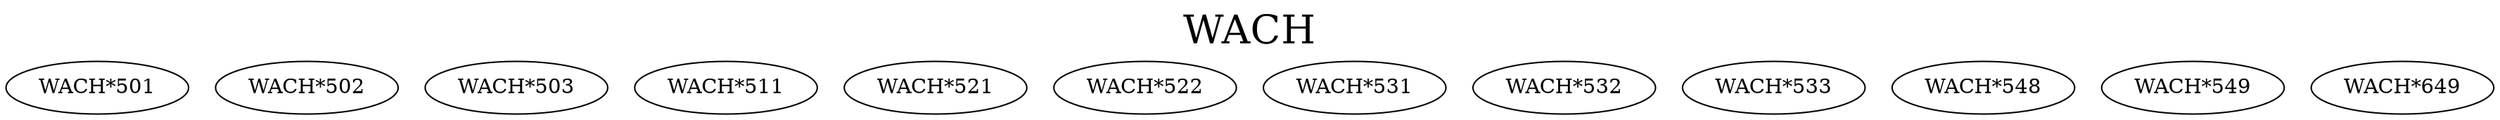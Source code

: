 digraph WACH {
labelloc = "t";
label = "WACH"
fontsize = 27;
"WACH*501"
"WACH*502"
"WACH*503"
"WACH*511"
"WACH*521"
"WACH*522"
"WACH*531"
"WACH*532"
"WACH*533"
"WACH*548"
"WACH*549"
"WACH*649"
}
